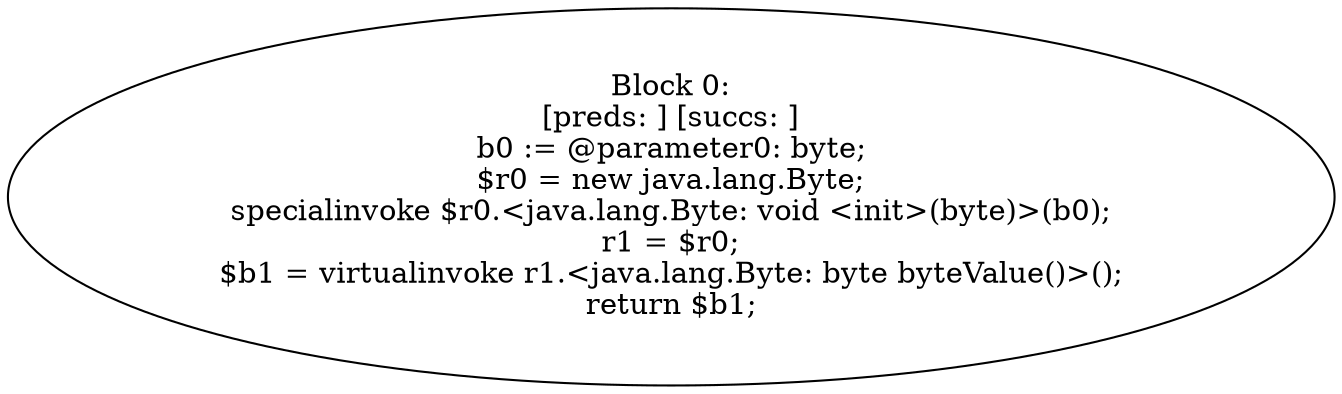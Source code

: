 digraph "unitGraph" {
    "Block 0:
[preds: ] [succs: ]
b0 := @parameter0: byte;
$r0 = new java.lang.Byte;
specialinvoke $r0.<java.lang.Byte: void <init>(byte)>(b0);
r1 = $r0;
$b1 = virtualinvoke r1.<java.lang.Byte: byte byteValue()>();
return $b1;
"
}

